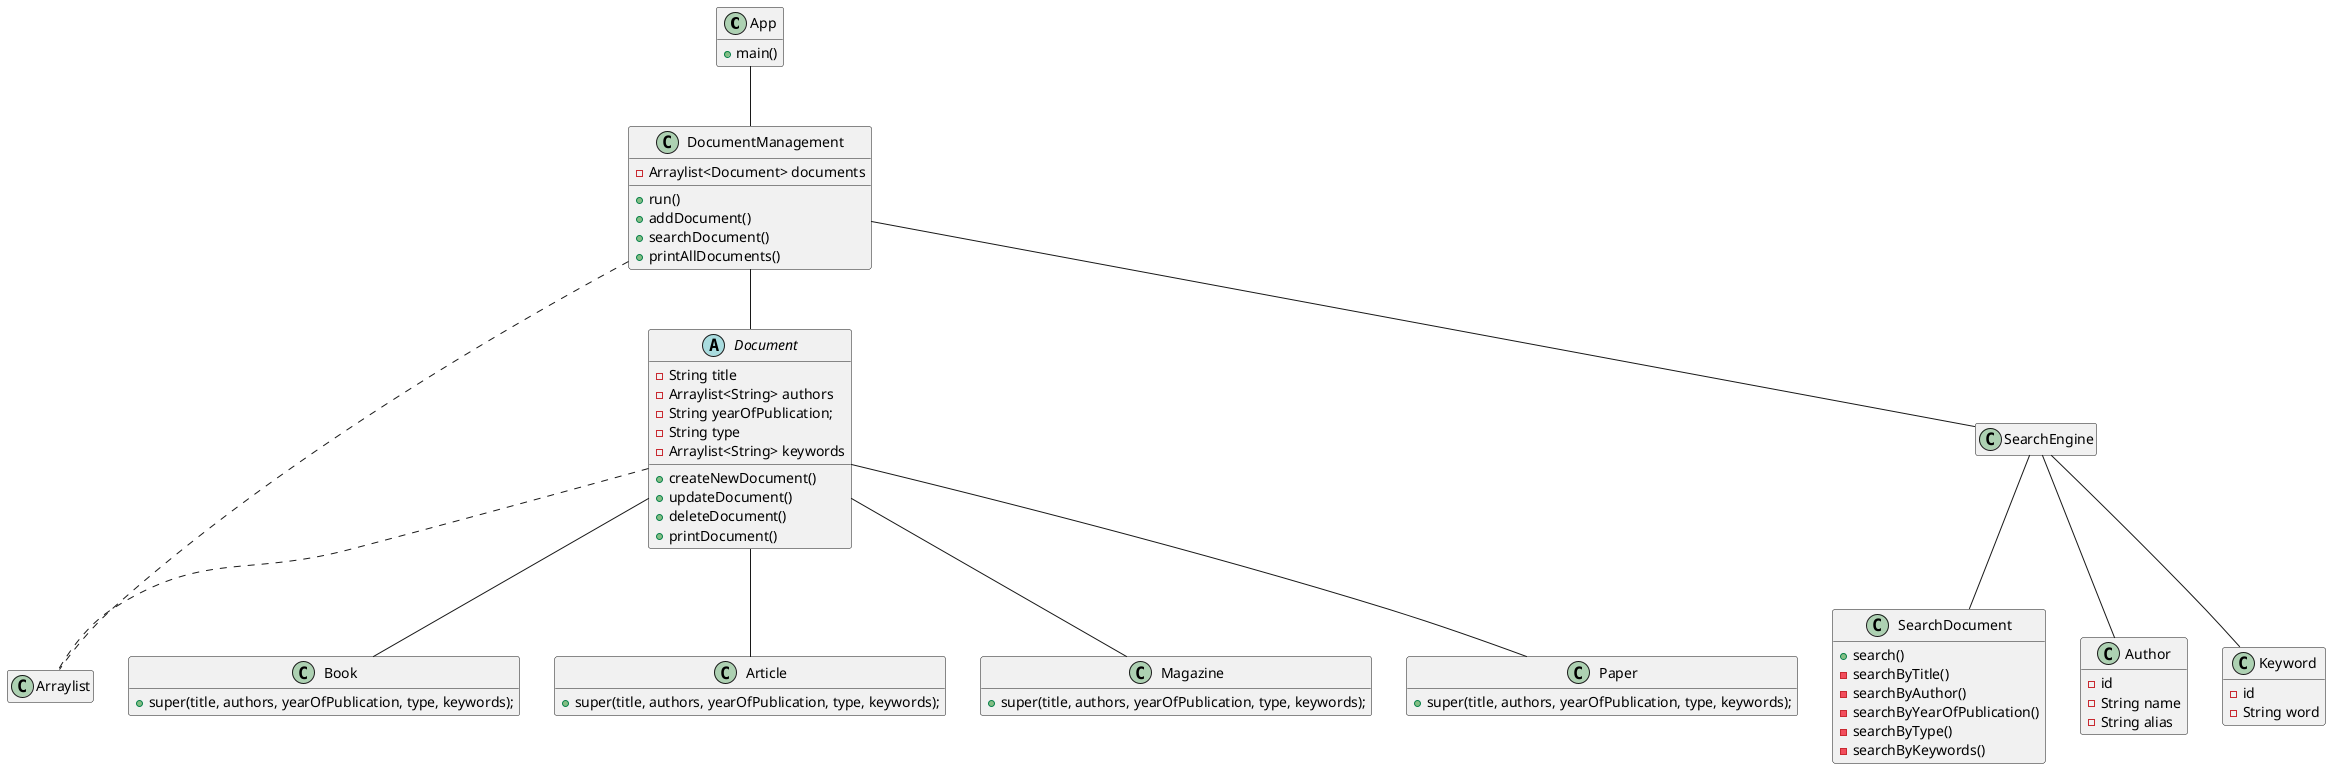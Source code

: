 @startuml
hide empty methods
hide empty fields

class App {
    + main()
}
class Arraylist{}

class DocumentManagement {
    - Arraylist<Document> documents
    + run()
    + addDocument()
    + searchDocument()
    + printAllDocuments()
}

abstract Document {
    - String title
    - Arraylist<String> authors
    - String yearOfPublication;
    - String type
    - Arraylist<String> keywords

    + createNewDocument()
    + updateDocument()
    + deleteDocument()
    + printDocument()
}

class Book {
    + super(title, authors, yearOfPublication, type, keywords);
}

class Article {
    + super(title, authors, yearOfPublication, type, keywords);
}

class Magazine {
    + super(title, authors, yearOfPublication, type, keywords);
}

class Paper {
    + super(title, authors, yearOfPublication, type, keywords);
}

class SearchDocument{
    + search()
    - searchByTitle()
    - searchByAuthor()
    - searchByYearOfPublication()
    - searchByType()
    - searchByKeywords()
}

class SearchEngine{}

class Author {
    - id
    - String name
    - String alias
}

class Keyword {
    - id
    - String word
}



App -- DocumentManagement
DocumentManagement -- Document
DocumentManagement -- SearchEngine

SearchEngine -- SearchDocument
SearchEngine -- Author
SearchEngine -- Keyword

Document -- Book
Document -- Article
Document -- Magazine
Document -- Paper

DocumentManagement .. Arraylist
Document .. Arraylist
@enduml